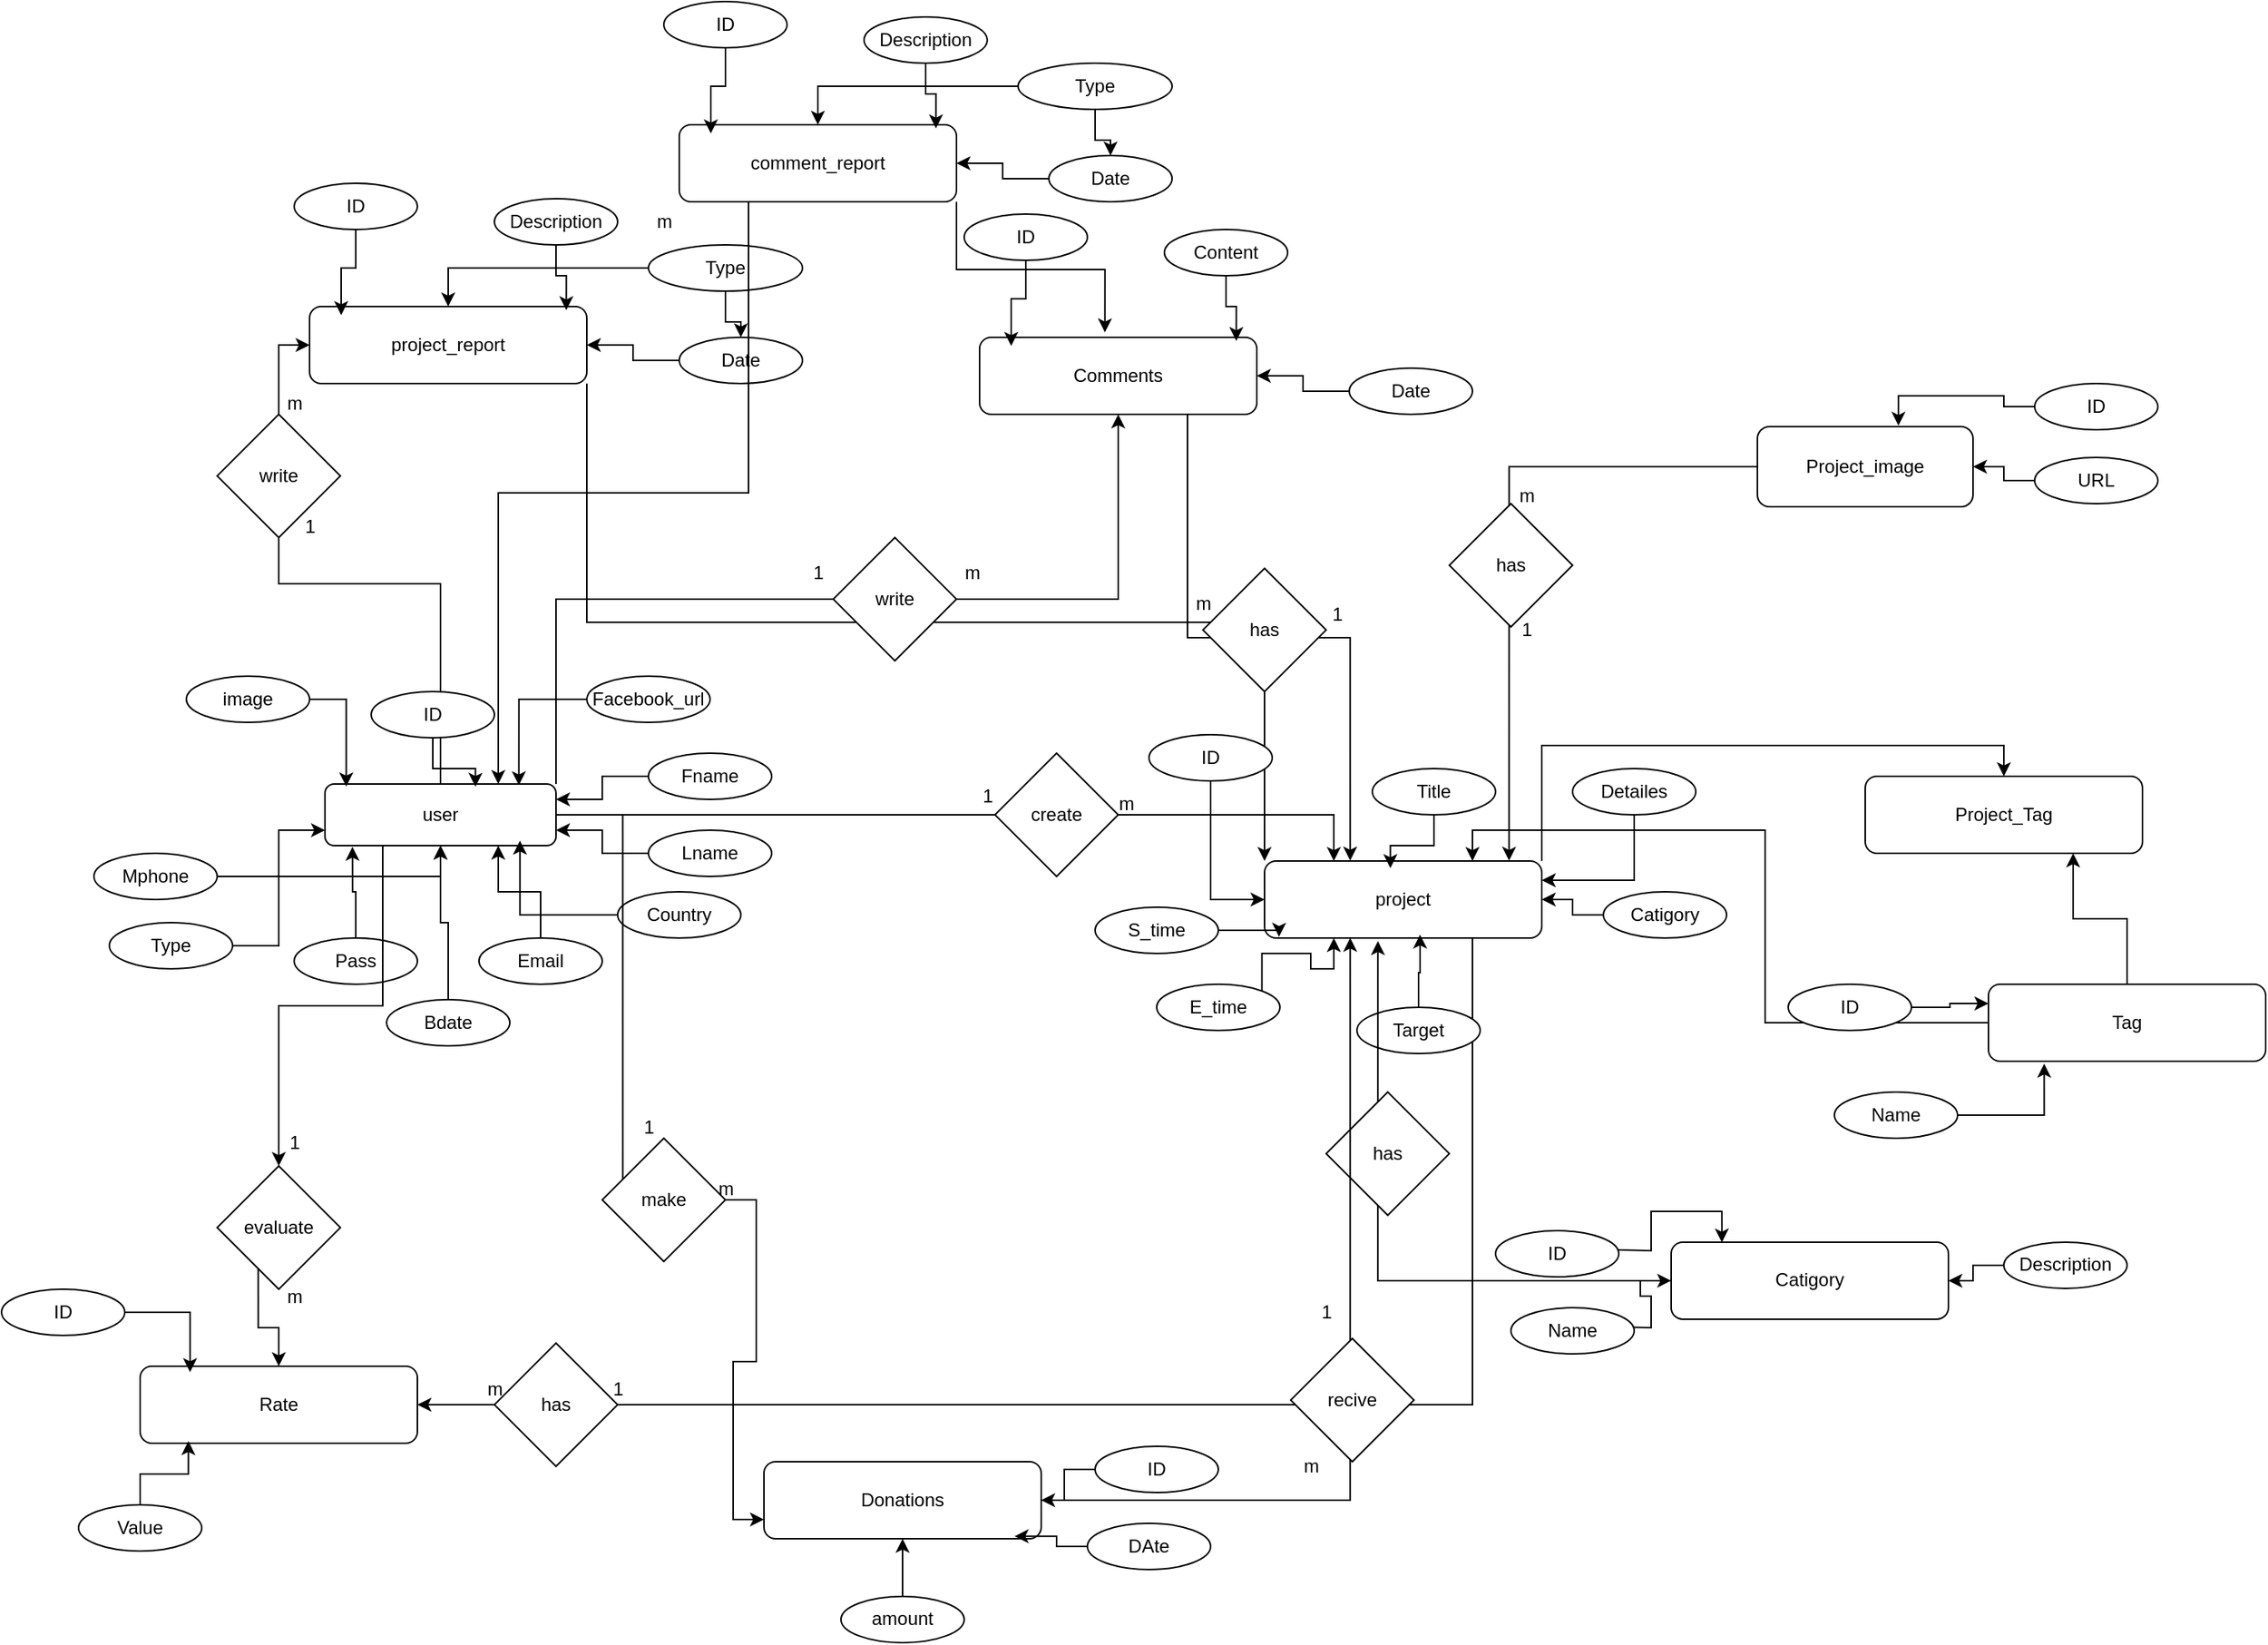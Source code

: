 <mxfile version="27.0.9">
  <diagram name="Page-1" id="aR3N1xCiY2Mz1_LrbzqZ">
    <mxGraphModel dx="1340" dy="1747" grid="1" gridSize="10" guides="1" tooltips="1" connect="1" arrows="1" fold="1" page="1" pageScale="1" pageWidth="827" pageHeight="1169" math="0" shadow="0">
      <root>
        <mxCell id="0" />
        <mxCell id="1" parent="0" />
        <mxCell id="qYvTp6i2QZ827_Topgat-69" style="edgeStyle=orthogonalEdgeStyle;rounded=0;orthogonalLoop=1;jettySize=auto;html=1;exitX=1;exitY=0;exitDx=0;exitDy=0;entryX=0.5;entryY=1;entryDx=0;entryDy=0;" parent="1" source="qYvTp6i2QZ827_Topgat-1" target="qYvTp6i2QZ827_Topgat-83" edge="1">
          <mxGeometry relative="1" as="geometry">
            <mxPoint x="540" y="-50" as="targetPoint" />
          </mxGeometry>
        </mxCell>
        <mxCell id="qYvTp6i2QZ827_Topgat-70" style="edgeStyle=orthogonalEdgeStyle;rounded=0;orthogonalLoop=1;jettySize=auto;html=1;entryX=0;entryY=0.5;entryDx=0;entryDy=0;" parent="1" source="qYvTp6i2QZ827_Topgat-1" target="qYvTp6i2QZ827_Topgat-22" edge="1">
          <mxGeometry relative="1" as="geometry" />
        </mxCell>
        <mxCell id="qYvTp6i2QZ827_Topgat-73" style="edgeStyle=orthogonalEdgeStyle;rounded=0;orthogonalLoop=1;jettySize=auto;html=1;entryX=0;entryY=0.75;entryDx=0;entryDy=0;" parent="1" source="qYvTp6i2QZ827_Topgat-126" target="qYvTp6i2QZ827_Topgat-72" edge="1">
          <mxGeometry relative="1" as="geometry" />
        </mxCell>
        <mxCell id="qYvTp6i2QZ827_Topgat-104" style="edgeStyle=orthogonalEdgeStyle;rounded=0;orthogonalLoop=1;jettySize=auto;html=1;entryX=0.25;entryY=0;entryDx=0;entryDy=0;" parent="1" source="qYvTp6i2QZ827_Topgat-1" target="qYvTp6i2QZ827_Topgat-20" edge="1">
          <mxGeometry relative="1" as="geometry" />
        </mxCell>
        <mxCell id="qYvTp6i2QZ827_Topgat-142" style="edgeStyle=orthogonalEdgeStyle;rounded=0;orthogonalLoop=1;jettySize=auto;html=1;exitX=0.25;exitY=1;exitDx=0;exitDy=0;entryX=0.5;entryY=0;entryDx=0;entryDy=0;" parent="1" source="qYvTp6i2QZ827_Topgat-143" target="qYvTp6i2QZ827_Topgat-117" edge="1">
          <mxGeometry relative="1" as="geometry" />
        </mxCell>
        <mxCell id="qYvTp6i2QZ827_Topgat-1" value="user" style="rounded=1;whiteSpace=wrap;html=1;" parent="1" vertex="1">
          <mxGeometry x="120" y="60" width="150" height="40" as="geometry" />
        </mxCell>
        <mxCell id="qYvTp6i2QZ827_Topgat-14" style="edgeStyle=orthogonalEdgeStyle;rounded=0;orthogonalLoop=1;jettySize=auto;html=1;entryX=1;entryY=0.25;entryDx=0;entryDy=0;" parent="1" source="qYvTp6i2QZ827_Topgat-2" target="qYvTp6i2QZ827_Topgat-1" edge="1">
          <mxGeometry relative="1" as="geometry" />
        </mxCell>
        <mxCell id="qYvTp6i2QZ827_Topgat-2" value="Fname" style="ellipse;whiteSpace=wrap;html=1;" parent="1" vertex="1">
          <mxGeometry x="330" y="40" width="80" height="30" as="geometry" />
        </mxCell>
        <mxCell id="qYvTp6i2QZ827_Topgat-15" style="edgeStyle=orthogonalEdgeStyle;rounded=0;orthogonalLoop=1;jettySize=auto;html=1;entryX=1;entryY=0.75;entryDx=0;entryDy=0;" parent="1" source="qYvTp6i2QZ827_Topgat-3" target="qYvTp6i2QZ827_Topgat-1" edge="1">
          <mxGeometry relative="1" as="geometry" />
        </mxCell>
        <mxCell id="qYvTp6i2QZ827_Topgat-3" value="Lname" style="ellipse;whiteSpace=wrap;html=1;" parent="1" vertex="1">
          <mxGeometry x="330" y="90" width="80" height="30" as="geometry" />
        </mxCell>
        <mxCell id="qYvTp6i2QZ827_Topgat-17" style="edgeStyle=orthogonalEdgeStyle;rounded=0;orthogonalLoop=1;jettySize=auto;html=1;entryX=0.75;entryY=1;entryDx=0;entryDy=0;" parent="1" source="qYvTp6i2QZ827_Topgat-4" target="qYvTp6i2QZ827_Topgat-1" edge="1">
          <mxGeometry relative="1" as="geometry" />
        </mxCell>
        <mxCell id="qYvTp6i2QZ827_Topgat-4" value="Email" style="ellipse;whiteSpace=wrap;html=1;" parent="1" vertex="1">
          <mxGeometry x="220" y="160" width="80" height="30" as="geometry" />
        </mxCell>
        <mxCell id="qYvTp6i2QZ827_Topgat-5" value="Pass" style="ellipse;whiteSpace=wrap;html=1;" parent="1" vertex="1">
          <mxGeometry x="100" y="160" width="80" height="30" as="geometry" />
        </mxCell>
        <mxCell id="qYvTp6i2QZ827_Topgat-11" style="edgeStyle=orthogonalEdgeStyle;rounded=0;orthogonalLoop=1;jettySize=auto;html=1;" parent="1" source="qYvTp6i2QZ827_Topgat-6" target="qYvTp6i2QZ827_Topgat-1" edge="1">
          <mxGeometry relative="1" as="geometry" />
        </mxCell>
        <mxCell id="qYvTp6i2QZ827_Topgat-6" value="Mphone" style="ellipse;whiteSpace=wrap;html=1;" parent="1" vertex="1">
          <mxGeometry x="-30" y="105" width="80" height="30" as="geometry" />
        </mxCell>
        <mxCell id="qYvTp6i2QZ827_Topgat-7" value="image" style="ellipse;whiteSpace=wrap;html=1;" parent="1" vertex="1">
          <mxGeometry x="30" y="-10" width="80" height="30" as="geometry" />
        </mxCell>
        <mxCell id="qYvTp6i2QZ827_Topgat-10" value="ID" style="ellipse;whiteSpace=wrap;html=1;" parent="1" vertex="1">
          <mxGeometry x="150" width="80" height="30" as="geometry" />
        </mxCell>
        <mxCell id="qYvTp6i2QZ827_Topgat-12" style="edgeStyle=orthogonalEdgeStyle;rounded=0;orthogonalLoop=1;jettySize=auto;html=1;exitX=0.5;exitY=1;exitDx=0;exitDy=0;entryX=0.651;entryY=0.045;entryDx=0;entryDy=0;entryPerimeter=0;" parent="1" source="qYvTp6i2QZ827_Topgat-10" target="qYvTp6i2QZ827_Topgat-1" edge="1">
          <mxGeometry relative="1" as="geometry" />
        </mxCell>
        <mxCell id="qYvTp6i2QZ827_Topgat-13" style="edgeStyle=orthogonalEdgeStyle;rounded=0;orthogonalLoop=1;jettySize=auto;html=1;entryX=0.092;entryY=0.04;entryDx=0;entryDy=0;entryPerimeter=0;" parent="1" source="qYvTp6i2QZ827_Topgat-7" target="qYvTp6i2QZ827_Topgat-1" edge="1">
          <mxGeometry relative="1" as="geometry" />
        </mxCell>
        <mxCell id="qYvTp6i2QZ827_Topgat-16" style="edgeStyle=orthogonalEdgeStyle;rounded=0;orthogonalLoop=1;jettySize=auto;html=1;entryX=0.119;entryY=1.02;entryDx=0;entryDy=0;entryPerimeter=0;" parent="1" source="qYvTp6i2QZ827_Topgat-5" target="qYvTp6i2QZ827_Topgat-1" edge="1">
          <mxGeometry relative="1" as="geometry" />
        </mxCell>
        <mxCell id="qYvTp6i2QZ827_Topgat-111" style="edgeStyle=orthogonalEdgeStyle;rounded=0;orthogonalLoop=1;jettySize=auto;html=1;exitX=1;exitY=0;exitDx=0;exitDy=0;entryX=0.5;entryY=0;entryDx=0;entryDy=0;" parent="1" source="qYvTp6i2QZ827_Topgat-20" target="qYvTp6i2QZ827_Topgat-109" edge="1">
          <mxGeometry relative="1" as="geometry" />
        </mxCell>
        <mxCell id="qYvTp6i2QZ827_Topgat-145" style="edgeStyle=orthogonalEdgeStyle;rounded=0;orthogonalLoop=1;jettySize=auto;html=1;exitX=0.75;exitY=1;exitDx=0;exitDy=0;entryX=1;entryY=0.5;entryDx=0;entryDy=0;" parent="1" source="qYvTp6i2QZ827_Topgat-20" target="qYvTp6i2QZ827_Topgat-117" edge="1">
          <mxGeometry relative="1" as="geometry" />
        </mxCell>
        <mxCell id="qYvTp6i2QZ827_Topgat-20" value="project" style="rounded=1;whiteSpace=wrap;html=1;" parent="1" vertex="1">
          <mxGeometry x="730" y="110" width="180" height="50" as="geometry" />
        </mxCell>
        <mxCell id="P2XnTy0FtMBGITCOYZvj-1" style="edgeStyle=orthogonalEdgeStyle;rounded=0;orthogonalLoop=1;jettySize=auto;html=1;exitX=1;exitY=1;exitDx=0;exitDy=0;entryX=0;entryY=0;entryDx=0;entryDy=0;" edge="1" parent="1" source="qYvTp6i2QZ827_Topgat-22" target="qYvTp6i2QZ827_Topgat-20">
          <mxGeometry relative="1" as="geometry" />
        </mxCell>
        <mxCell id="qYvTp6i2QZ827_Topgat-22" value="project_report" style="rounded=1;whiteSpace=wrap;html=1;" parent="1" vertex="1">
          <mxGeometry x="110" y="-250" width="180" height="50" as="geometry" />
        </mxCell>
        <mxCell id="qYvTp6i2QZ827_Topgat-25" style="edgeStyle=orthogonalEdgeStyle;rounded=0;orthogonalLoop=1;jettySize=auto;html=1;entryX=0;entryY=0.75;entryDx=0;entryDy=0;" parent="1" source="qYvTp6i2QZ827_Topgat-24" target="qYvTp6i2QZ827_Topgat-1" edge="1">
          <mxGeometry relative="1" as="geometry" />
        </mxCell>
        <mxCell id="qYvTp6i2QZ827_Topgat-24" value="Type" style="ellipse;whiteSpace=wrap;html=1;" parent="1" vertex="1">
          <mxGeometry x="-20" y="150" width="80" height="30" as="geometry" />
        </mxCell>
        <mxCell id="qYvTp6i2QZ827_Topgat-41" style="edgeStyle=orthogonalEdgeStyle;rounded=0;orthogonalLoop=1;jettySize=auto;html=1;exitX=0.5;exitY=1;exitDx=0;exitDy=0;entryX=0;entryY=0.5;entryDx=0;entryDy=0;" parent="1" source="qYvTp6i2QZ827_Topgat-27" target="qYvTp6i2QZ827_Topgat-20" edge="1">
          <mxGeometry relative="1" as="geometry" />
        </mxCell>
        <mxCell id="qYvTp6i2QZ827_Topgat-27" value="ID" style="ellipse;whiteSpace=wrap;html=1;" parent="1" vertex="1">
          <mxGeometry x="655" y="28" width="80" height="30" as="geometry" />
        </mxCell>
        <mxCell id="qYvTp6i2QZ827_Topgat-28" value="Title" style="ellipse;whiteSpace=wrap;html=1;" parent="1" vertex="1">
          <mxGeometry x="800" y="50" width="80" height="30" as="geometry" />
        </mxCell>
        <mxCell id="qYvTp6i2QZ827_Topgat-43" style="edgeStyle=orthogonalEdgeStyle;rounded=0;orthogonalLoop=1;jettySize=auto;html=1;exitX=0.5;exitY=1;exitDx=0;exitDy=0;entryX=1;entryY=0.25;entryDx=0;entryDy=0;" parent="1" source="qYvTp6i2QZ827_Topgat-29" target="qYvTp6i2QZ827_Topgat-20" edge="1">
          <mxGeometry relative="1" as="geometry" />
        </mxCell>
        <mxCell id="qYvTp6i2QZ827_Topgat-29" value="Detailes" style="ellipse;whiteSpace=wrap;html=1;" parent="1" vertex="1">
          <mxGeometry x="930" y="50" width="80" height="30" as="geometry" />
        </mxCell>
        <mxCell id="qYvTp6i2QZ827_Topgat-44" style="edgeStyle=orthogonalEdgeStyle;rounded=0;orthogonalLoop=1;jettySize=auto;html=1;exitX=0;exitY=0.5;exitDx=0;exitDy=0;" parent="1" source="qYvTp6i2QZ827_Topgat-30" target="qYvTp6i2QZ827_Topgat-20" edge="1">
          <mxGeometry relative="1" as="geometry" />
        </mxCell>
        <mxCell id="qYvTp6i2QZ827_Topgat-30" value="Catigory" style="ellipse;whiteSpace=wrap;html=1;" parent="1" vertex="1">
          <mxGeometry x="950" y="130" width="80" height="30" as="geometry" />
        </mxCell>
        <mxCell id="qYvTp6i2QZ827_Topgat-33" value="Target" style="ellipse;whiteSpace=wrap;html=1;" parent="1" vertex="1">
          <mxGeometry x="790" y="205" width="80" height="30" as="geometry" />
        </mxCell>
        <mxCell id="qYvTp6i2QZ827_Topgat-34" value="Catigory" style="rounded=1;whiteSpace=wrap;html=1;" parent="1" vertex="1">
          <mxGeometry x="994" y="357.47" width="180" height="50" as="geometry" />
        </mxCell>
        <mxCell id="qYvTp6i2QZ827_Topgat-35" value="ID" style="ellipse;whiteSpace=wrap;html=1;" parent="1" vertex="1">
          <mxGeometry x="880" y="350" width="80" height="30" as="geometry" />
        </mxCell>
        <mxCell id="qYvTp6i2QZ827_Topgat-39" style="edgeStyle=orthogonalEdgeStyle;rounded=0;orthogonalLoop=1;jettySize=auto;html=1;exitX=1;exitY=0.5;exitDx=0;exitDy=0;entryX=0;entryY=0.5;entryDx=0;entryDy=0;" parent="1" target="qYvTp6i2QZ827_Topgat-34" edge="1">
          <mxGeometry relative="1" as="geometry">
            <mxPoint x="960" y="412.47" as="sourcePoint" />
          </mxGeometry>
        </mxCell>
        <mxCell id="qYvTp6i2QZ827_Topgat-36" value="Name" style="ellipse;whiteSpace=wrap;html=1;" parent="1" vertex="1">
          <mxGeometry x="890" y="400" width="80" height="30" as="geometry" />
        </mxCell>
        <mxCell id="qYvTp6i2QZ827_Topgat-38" style="edgeStyle=orthogonalEdgeStyle;rounded=0;orthogonalLoop=1;jettySize=auto;html=1;" parent="1" source="qYvTp6i2QZ827_Topgat-37" target="qYvTp6i2QZ827_Topgat-34" edge="1">
          <mxGeometry relative="1" as="geometry" />
        </mxCell>
        <mxCell id="qYvTp6i2QZ827_Topgat-37" value="Description" style="ellipse;whiteSpace=wrap;html=1;" parent="1" vertex="1">
          <mxGeometry x="1210" y="357.47" width="80" height="30" as="geometry" />
        </mxCell>
        <mxCell id="qYvTp6i2QZ827_Topgat-40" style="edgeStyle=orthogonalEdgeStyle;rounded=0;orthogonalLoop=1;jettySize=auto;html=1;exitX=1;exitY=0.5;exitDx=0;exitDy=0;entryX=0.183;entryY=0.004;entryDx=0;entryDy=0;entryPerimeter=0;" parent="1" target="qYvTp6i2QZ827_Topgat-34" edge="1">
          <mxGeometry relative="1" as="geometry">
            <mxPoint x="960" y="362.47" as="sourcePoint" />
          </mxGeometry>
        </mxCell>
        <mxCell id="qYvTp6i2QZ827_Topgat-42" style="edgeStyle=orthogonalEdgeStyle;rounded=0;orthogonalLoop=1;jettySize=auto;html=1;exitX=0.5;exitY=1;exitDx=0;exitDy=0;entryX=0.454;entryY=0.092;entryDx=0;entryDy=0;entryPerimeter=0;" parent="1" source="qYvTp6i2QZ827_Topgat-28" target="qYvTp6i2QZ827_Topgat-20" edge="1">
          <mxGeometry relative="1" as="geometry" />
        </mxCell>
        <mxCell id="qYvTp6i2QZ827_Topgat-45" style="edgeStyle=orthogonalEdgeStyle;rounded=0;orthogonalLoop=1;jettySize=auto;html=1;exitX=0.5;exitY=0;exitDx=0;exitDy=0;entryX=0.561;entryY=0.956;entryDx=0;entryDy=0;entryPerimeter=0;" parent="1" source="qYvTp6i2QZ827_Topgat-33" target="qYvTp6i2QZ827_Topgat-20" edge="1">
          <mxGeometry relative="1" as="geometry" />
        </mxCell>
        <mxCell id="qYvTp6i2QZ827_Topgat-47" value="S_time" style="ellipse;whiteSpace=wrap;html=1;" parent="1" vertex="1">
          <mxGeometry x="620" y="140" width="80" height="30" as="geometry" />
        </mxCell>
        <mxCell id="qYvTp6i2QZ827_Topgat-49" style="edgeStyle=orthogonalEdgeStyle;rounded=0;orthogonalLoop=1;jettySize=auto;html=1;exitX=1;exitY=0;exitDx=0;exitDy=0;entryX=0.25;entryY=1;entryDx=0;entryDy=0;" parent="1" source="qYvTp6i2QZ827_Topgat-48" target="qYvTp6i2QZ827_Topgat-20" edge="1">
          <mxGeometry relative="1" as="geometry" />
        </mxCell>
        <mxCell id="qYvTp6i2QZ827_Topgat-48" value="E_time" style="ellipse;whiteSpace=wrap;html=1;" parent="1" vertex="1">
          <mxGeometry x="660" y="190" width="80" height="30" as="geometry" />
        </mxCell>
        <mxCell id="qYvTp6i2QZ827_Topgat-51" style="edgeStyle=orthogonalEdgeStyle;rounded=0;orthogonalLoop=1;jettySize=auto;html=1;exitX=1;exitY=0.5;exitDx=0;exitDy=0;entryX=0.052;entryY=0.984;entryDx=0;entryDy=0;entryPerimeter=0;" parent="1" source="qYvTp6i2QZ827_Topgat-47" target="qYvTp6i2QZ827_Topgat-20" edge="1">
          <mxGeometry relative="1" as="geometry" />
        </mxCell>
        <mxCell id="qYvTp6i2QZ827_Topgat-52" value="Country" style="ellipse;whiteSpace=wrap;html=1;" parent="1" vertex="1">
          <mxGeometry x="310" y="130" width="80" height="30" as="geometry" />
        </mxCell>
        <mxCell id="qYvTp6i2QZ827_Topgat-53" value="Facebook_url" style="ellipse;whiteSpace=wrap;html=1;" parent="1" vertex="1">
          <mxGeometry x="290" y="-10" width="80" height="30" as="geometry" />
        </mxCell>
        <mxCell id="qYvTp6i2QZ827_Topgat-55" style="edgeStyle=orthogonalEdgeStyle;rounded=0;orthogonalLoop=1;jettySize=auto;html=1;entryX=0.5;entryY=1;entryDx=0;entryDy=0;" parent="1" source="qYvTp6i2QZ827_Topgat-54" target="qYvTp6i2QZ827_Topgat-1" edge="1">
          <mxGeometry relative="1" as="geometry" />
        </mxCell>
        <mxCell id="qYvTp6i2QZ827_Topgat-54" value="Bdate" style="ellipse;whiteSpace=wrap;html=1;" parent="1" vertex="1">
          <mxGeometry x="160" y="200" width="80" height="30" as="geometry" />
        </mxCell>
        <mxCell id="qYvTp6i2QZ827_Topgat-56" style="edgeStyle=orthogonalEdgeStyle;rounded=0;orthogonalLoop=1;jettySize=auto;html=1;entryX=0.839;entryY=0.02;entryDx=0;entryDy=0;entryPerimeter=0;" parent="1" source="qYvTp6i2QZ827_Topgat-53" target="qYvTp6i2QZ827_Topgat-1" edge="1">
          <mxGeometry relative="1" as="geometry" />
        </mxCell>
        <mxCell id="qYvTp6i2QZ827_Topgat-57" style="edgeStyle=orthogonalEdgeStyle;rounded=0;orthogonalLoop=1;jettySize=auto;html=1;entryX=0.844;entryY=0.92;entryDx=0;entryDy=0;entryPerimeter=0;" parent="1" source="qYvTp6i2QZ827_Topgat-52" target="qYvTp6i2QZ827_Topgat-1" edge="1">
          <mxGeometry relative="1" as="geometry" />
        </mxCell>
        <mxCell id="qYvTp6i2QZ827_Topgat-94" style="edgeStyle=orthogonalEdgeStyle;rounded=0;orthogonalLoop=1;jettySize=auto;html=1;entryX=0.75;entryY=0;entryDx=0;entryDy=0;" parent="1" source="qYvTp6i2QZ827_Topgat-58" target="qYvTp6i2QZ827_Topgat-20" edge="1">
          <mxGeometry relative="1" as="geometry" />
        </mxCell>
        <mxCell id="qYvTp6i2QZ827_Topgat-110" style="edgeStyle=orthogonalEdgeStyle;rounded=0;orthogonalLoop=1;jettySize=auto;html=1;entryX=0.75;entryY=1;entryDx=0;entryDy=0;" parent="1" source="qYvTp6i2QZ827_Topgat-58" target="qYvTp6i2QZ827_Topgat-109" edge="1">
          <mxGeometry relative="1" as="geometry" />
        </mxCell>
        <mxCell id="qYvTp6i2QZ827_Topgat-58" value="Tag" style="rounded=1;whiteSpace=wrap;html=1;" parent="1" vertex="1">
          <mxGeometry x="1200" y="190" width="180" height="50" as="geometry" />
        </mxCell>
        <mxCell id="qYvTp6i2QZ827_Topgat-62" style="edgeStyle=orthogonalEdgeStyle;rounded=0;orthogonalLoop=1;jettySize=auto;html=1;entryX=0;entryY=0.25;entryDx=0;entryDy=0;" parent="1" source="qYvTp6i2QZ827_Topgat-59" target="qYvTp6i2QZ827_Topgat-58" edge="1">
          <mxGeometry relative="1" as="geometry" />
        </mxCell>
        <mxCell id="qYvTp6i2QZ827_Topgat-59" value="ID" style="ellipse;whiteSpace=wrap;html=1;" parent="1" vertex="1">
          <mxGeometry x="1070" y="190" width="80" height="30" as="geometry" />
        </mxCell>
        <mxCell id="qYvTp6i2QZ827_Topgat-61" value="Name" style="ellipse;whiteSpace=wrap;html=1;" parent="1" vertex="1">
          <mxGeometry x="1100" y="260" width="80" height="30" as="geometry" />
        </mxCell>
        <mxCell id="qYvTp6i2QZ827_Topgat-63" style="edgeStyle=orthogonalEdgeStyle;rounded=0;orthogonalLoop=1;jettySize=auto;html=1;entryX=0.201;entryY=1.032;entryDx=0;entryDy=0;entryPerimeter=0;" parent="1" source="qYvTp6i2QZ827_Topgat-61" target="qYvTp6i2QZ827_Topgat-58" edge="1">
          <mxGeometry relative="1" as="geometry" />
        </mxCell>
        <mxCell id="qYvTp6i2QZ827_Topgat-71" value="ID" style="ellipse;whiteSpace=wrap;html=1;" parent="1" vertex="1">
          <mxGeometry x="100" y="-330" width="80" height="30" as="geometry" />
        </mxCell>
        <mxCell id="qYvTp6i2QZ827_Topgat-72" value="Donations" style="rounded=1;whiteSpace=wrap;html=1;" parent="1" vertex="1">
          <mxGeometry x="405" y="500" width="180" height="50" as="geometry" />
        </mxCell>
        <mxCell id="qYvTp6i2QZ827_Topgat-74" value="Description" style="ellipse;whiteSpace=wrap;html=1;" parent="1" vertex="1">
          <mxGeometry x="230" y="-320" width="80" height="30" as="geometry" />
        </mxCell>
        <mxCell id="qYvTp6i2QZ827_Topgat-78" style="edgeStyle=orthogonalEdgeStyle;rounded=0;orthogonalLoop=1;jettySize=auto;html=1;" parent="1" source="qYvTp6i2QZ827_Topgat-75" target="qYvTp6i2QZ827_Topgat-22" edge="1">
          <mxGeometry relative="1" as="geometry" />
        </mxCell>
        <mxCell id="qYvTp6i2QZ827_Topgat-82" value="" style="edgeStyle=orthogonalEdgeStyle;rounded=0;orthogonalLoop=1;jettySize=auto;html=1;" parent="1" source="qYvTp6i2QZ827_Topgat-75" target="qYvTp6i2QZ827_Topgat-76" edge="1">
          <mxGeometry relative="1" as="geometry" />
        </mxCell>
        <mxCell id="qYvTp6i2QZ827_Topgat-75" value="Type" style="ellipse;whiteSpace=wrap;html=1;" parent="1" vertex="1">
          <mxGeometry x="330" y="-290" width="100" height="30" as="geometry" />
        </mxCell>
        <mxCell id="qYvTp6i2QZ827_Topgat-77" style="edgeStyle=orthogonalEdgeStyle;rounded=0;orthogonalLoop=1;jettySize=auto;html=1;" parent="1" source="qYvTp6i2QZ827_Topgat-76" target="qYvTp6i2QZ827_Topgat-22" edge="1">
          <mxGeometry relative="1" as="geometry" />
        </mxCell>
        <mxCell id="qYvTp6i2QZ827_Topgat-76" value="Date" style="ellipse;whiteSpace=wrap;html=1;" parent="1" vertex="1">
          <mxGeometry x="350" y="-230" width="80" height="30" as="geometry" />
        </mxCell>
        <mxCell id="qYvTp6i2QZ827_Topgat-80" style="edgeStyle=orthogonalEdgeStyle;rounded=0;orthogonalLoop=1;jettySize=auto;html=1;exitX=0.5;exitY=1;exitDx=0;exitDy=0;entryX=0.926;entryY=0.048;entryDx=0;entryDy=0;entryPerimeter=0;" parent="1" source="qYvTp6i2QZ827_Topgat-74" target="qYvTp6i2QZ827_Topgat-22" edge="1">
          <mxGeometry relative="1" as="geometry" />
        </mxCell>
        <mxCell id="qYvTp6i2QZ827_Topgat-81" style="edgeStyle=orthogonalEdgeStyle;rounded=0;orthogonalLoop=1;jettySize=auto;html=1;entryX=0.114;entryY=0.112;entryDx=0;entryDy=0;entryPerimeter=0;" parent="1" source="qYvTp6i2QZ827_Topgat-71" target="qYvTp6i2QZ827_Topgat-22" edge="1">
          <mxGeometry relative="1" as="geometry" />
        </mxCell>
        <mxCell id="qYvTp6i2QZ827_Topgat-83" value="Comments" style="rounded=1;whiteSpace=wrap;html=1;" parent="1" vertex="1">
          <mxGeometry x="545" y="-230" width="180" height="50" as="geometry" />
        </mxCell>
        <mxCell id="qYvTp6i2QZ827_Topgat-84" value="ID" style="ellipse;whiteSpace=wrap;html=1;" parent="1" vertex="1">
          <mxGeometry x="535" y="-310" width="80" height="30" as="geometry" />
        </mxCell>
        <mxCell id="qYvTp6i2QZ827_Topgat-85" value="Content" style="ellipse;whiteSpace=wrap;html=1;" parent="1" vertex="1">
          <mxGeometry x="665" y="-300" width="80" height="30" as="geometry" />
        </mxCell>
        <mxCell id="qYvTp6i2QZ827_Topgat-89" style="edgeStyle=orthogonalEdgeStyle;rounded=0;orthogonalLoop=1;jettySize=auto;html=1;" parent="1" source="qYvTp6i2QZ827_Topgat-90" target="qYvTp6i2QZ827_Topgat-83" edge="1">
          <mxGeometry relative="1" as="geometry" />
        </mxCell>
        <mxCell id="qYvTp6i2QZ827_Topgat-90" value="Date" style="ellipse;whiteSpace=wrap;html=1;" parent="1" vertex="1">
          <mxGeometry x="785" y="-210" width="80" height="30" as="geometry" />
        </mxCell>
        <mxCell id="qYvTp6i2QZ827_Topgat-91" style="edgeStyle=orthogonalEdgeStyle;rounded=0;orthogonalLoop=1;jettySize=auto;html=1;exitX=0.5;exitY=1;exitDx=0;exitDy=0;entryX=0.926;entryY=0.048;entryDx=0;entryDy=0;entryPerimeter=0;" parent="1" source="qYvTp6i2QZ827_Topgat-85" target="qYvTp6i2QZ827_Topgat-83" edge="1">
          <mxGeometry relative="1" as="geometry" />
        </mxCell>
        <mxCell id="qYvTp6i2QZ827_Topgat-92" style="edgeStyle=orthogonalEdgeStyle;rounded=0;orthogonalLoop=1;jettySize=auto;html=1;entryX=0.114;entryY=0.112;entryDx=0;entryDy=0;entryPerimeter=0;" parent="1" source="qYvTp6i2QZ827_Topgat-84" target="qYvTp6i2QZ827_Topgat-83" edge="1">
          <mxGeometry relative="1" as="geometry" />
        </mxCell>
        <mxCell id="qYvTp6i2QZ827_Topgat-93" style="edgeStyle=orthogonalEdgeStyle;rounded=0;orthogonalLoop=1;jettySize=auto;html=1;entryX=0.409;entryY=1.04;entryDx=0;entryDy=0;entryPerimeter=0;" parent="1" source="qYvTp6i2QZ827_Topgat-34" target="qYvTp6i2QZ827_Topgat-20" edge="1">
          <mxGeometry relative="1" as="geometry" />
        </mxCell>
        <mxCell id="qYvTp6i2QZ827_Topgat-95" value="write" style="rhombus;whiteSpace=wrap;html=1;" parent="1" vertex="1">
          <mxGeometry x="450" y="-100" width="80" height="80" as="geometry" />
        </mxCell>
        <mxCell id="qYvTp6i2QZ827_Topgat-97" value="write" style="rhombus;whiteSpace=wrap;html=1;" parent="1" vertex="1">
          <mxGeometry x="50" y="-180" width="80" height="80" as="geometry" />
        </mxCell>
        <mxCell id="qYvTp6i2QZ827_Topgat-98" value="m" style="text;html=1;align=center;verticalAlign=middle;resizable=0;points=[];autosize=1;strokeColor=none;fillColor=none;" parent="1" vertex="1">
          <mxGeometry x="525" y="-92" width="30" height="30" as="geometry" />
        </mxCell>
        <mxCell id="qYvTp6i2QZ827_Topgat-99" value="1" style="text;html=1;align=center;verticalAlign=middle;resizable=0;points=[];autosize=1;strokeColor=none;fillColor=none;" parent="1" vertex="1">
          <mxGeometry x="425" y="-92" width="30" height="30" as="geometry" />
        </mxCell>
        <mxCell id="qYvTp6i2QZ827_Topgat-100" value="m" style="text;html=1;align=center;verticalAlign=middle;resizable=0;points=[];autosize=1;strokeColor=none;fillColor=none;" parent="1" vertex="1">
          <mxGeometry x="85" y="-202" width="30" height="30" as="geometry" />
        </mxCell>
        <mxCell id="qYvTp6i2QZ827_Topgat-101" value="1" style="text;html=1;align=center;verticalAlign=middle;resizable=0;points=[];autosize=1;strokeColor=none;fillColor=none;" parent="1" vertex="1">
          <mxGeometry x="95" y="-122" width="30" height="30" as="geometry" />
        </mxCell>
        <mxCell id="qYvTp6i2QZ827_Topgat-105" value="create" style="rhombus;whiteSpace=wrap;html=1;" parent="1" vertex="1">
          <mxGeometry x="555" y="40" width="80" height="80" as="geometry" />
        </mxCell>
        <mxCell id="qYvTp6i2QZ827_Topgat-106" value="m" style="text;html=1;align=center;verticalAlign=middle;resizable=0;points=[];autosize=1;strokeColor=none;fillColor=none;" parent="1" vertex="1">
          <mxGeometry x="625" y="58" width="30" height="30" as="geometry" />
        </mxCell>
        <mxCell id="qYvTp6i2QZ827_Topgat-107" value="1" style="text;html=1;align=center;verticalAlign=middle;resizable=0;points=[];autosize=1;strokeColor=none;fillColor=none;" parent="1" vertex="1">
          <mxGeometry x="535" y="53" width="30" height="30" as="geometry" />
        </mxCell>
        <mxCell id="qYvTp6i2QZ827_Topgat-108" value="has" style="rhombus;whiteSpace=wrap;html=1;" parent="1" vertex="1">
          <mxGeometry x="770" y="260" width="80" height="80" as="geometry" />
        </mxCell>
        <mxCell id="qYvTp6i2QZ827_Topgat-109" value="Project_Tag" style="rounded=1;whiteSpace=wrap;html=1;" parent="1" vertex="1">
          <mxGeometry x="1120" y="55" width="180" height="50" as="geometry" />
        </mxCell>
        <mxCell id="qYvTp6i2QZ827_Topgat-112" style="edgeStyle=orthogonalEdgeStyle;rounded=0;orthogonalLoop=1;jettySize=auto;html=1;exitX=0.75;exitY=1;exitDx=0;exitDy=0;entryX=0.309;entryY=-0.005;entryDx=0;entryDy=0;entryPerimeter=0;" parent="1" source="qYvTp6i2QZ827_Topgat-83" target="qYvTp6i2QZ827_Topgat-20" edge="1">
          <mxGeometry relative="1" as="geometry" />
        </mxCell>
        <mxCell id="qYvTp6i2QZ827_Topgat-113" value="has" style="rhombus;whiteSpace=wrap;html=1;" parent="1" vertex="1">
          <mxGeometry x="690" y="-80" width="80" height="80" as="geometry" />
        </mxCell>
        <mxCell id="qYvTp6i2QZ827_Topgat-115" value="1" style="text;html=1;align=center;verticalAlign=middle;resizable=0;points=[];autosize=1;strokeColor=none;fillColor=none;" parent="1" vertex="1">
          <mxGeometry x="762" y="-65" width="30" height="30" as="geometry" />
        </mxCell>
        <mxCell id="qYvTp6i2QZ827_Topgat-116" value="m" style="text;html=1;align=center;verticalAlign=middle;resizable=0;points=[];autosize=1;strokeColor=none;fillColor=none;" parent="1" vertex="1">
          <mxGeometry x="675" y="-72" width="30" height="30" as="geometry" />
        </mxCell>
        <mxCell id="qYvTp6i2QZ827_Topgat-117" value="Rate" style="rounded=1;whiteSpace=wrap;html=1;" parent="1" vertex="1">
          <mxGeometry y="438" width="180" height="50" as="geometry" />
        </mxCell>
        <mxCell id="qYvTp6i2QZ827_Topgat-121" style="edgeStyle=orthogonalEdgeStyle;rounded=0;orthogonalLoop=1;jettySize=auto;html=1;" parent="1" source="qYvTp6i2QZ827_Topgat-118" target="qYvTp6i2QZ827_Topgat-72" edge="1">
          <mxGeometry relative="1" as="geometry" />
        </mxCell>
        <mxCell id="qYvTp6i2QZ827_Topgat-118" value="ID" style="ellipse;whiteSpace=wrap;html=1;" parent="1" vertex="1">
          <mxGeometry x="620" y="490" width="80" height="30" as="geometry" />
        </mxCell>
        <mxCell id="qYvTp6i2QZ827_Topgat-119" value="DAte" style="ellipse;whiteSpace=wrap;html=1;" parent="1" vertex="1">
          <mxGeometry x="615" y="540" width="80" height="30" as="geometry" />
        </mxCell>
        <mxCell id="qYvTp6i2QZ827_Topgat-123" style="edgeStyle=orthogonalEdgeStyle;rounded=0;orthogonalLoop=1;jettySize=auto;html=1;" parent="1" source="qYvTp6i2QZ827_Topgat-120" target="qYvTp6i2QZ827_Topgat-72" edge="1">
          <mxGeometry relative="1" as="geometry" />
        </mxCell>
        <mxCell id="qYvTp6i2QZ827_Topgat-120" value="amount" style="ellipse;whiteSpace=wrap;html=1;" parent="1" vertex="1">
          <mxGeometry x="455" y="587.47" width="80" height="30" as="geometry" />
        </mxCell>
        <mxCell id="qYvTp6i2QZ827_Topgat-122" style="edgeStyle=orthogonalEdgeStyle;rounded=0;orthogonalLoop=1;jettySize=auto;html=1;entryX=0.904;entryY=0.968;entryDx=0;entryDy=0;entryPerimeter=0;" parent="1" source="qYvTp6i2QZ827_Topgat-119" target="qYvTp6i2QZ827_Topgat-72" edge="1">
          <mxGeometry relative="1" as="geometry" />
        </mxCell>
        <mxCell id="qYvTp6i2QZ827_Topgat-125" style="edgeStyle=orthogonalEdgeStyle;rounded=0;orthogonalLoop=1;jettySize=auto;html=1;entryX=0.309;entryY=0.997;entryDx=0;entryDy=0;entryPerimeter=0;" parent="1" source="qYvTp6i2QZ827_Topgat-72" target="qYvTp6i2QZ827_Topgat-20" edge="1">
          <mxGeometry relative="1" as="geometry" />
        </mxCell>
        <mxCell id="qYvTp6i2QZ827_Topgat-127" value="recive" style="rhombus;whiteSpace=wrap;html=1;" parent="1" vertex="1">
          <mxGeometry x="747" y="420" width="80" height="80" as="geometry" />
        </mxCell>
        <mxCell id="qYvTp6i2QZ827_Topgat-128" value="" style="edgeStyle=orthogonalEdgeStyle;rounded=0;orthogonalLoop=1;jettySize=auto;html=1;entryX=0;entryY=0.75;entryDx=0;entryDy=0;" parent="1" source="qYvTp6i2QZ827_Topgat-1" target="qYvTp6i2QZ827_Topgat-126" edge="1">
          <mxGeometry relative="1" as="geometry">
            <mxPoint x="270" y="80" as="sourcePoint" />
            <mxPoint x="405" y="538" as="targetPoint" />
          </mxGeometry>
        </mxCell>
        <mxCell id="qYvTp6i2QZ827_Topgat-126" value="make" style="rhombus;whiteSpace=wrap;html=1;" parent="1" vertex="1">
          <mxGeometry x="300" y="290" width="80" height="80" as="geometry" />
        </mxCell>
        <mxCell id="qYvTp6i2QZ827_Topgat-129" value="m" style="text;html=1;align=center;verticalAlign=middle;resizable=0;points=[];autosize=1;strokeColor=none;fillColor=none;" parent="1" vertex="1">
          <mxGeometry x="365" y="308" width="30" height="30" as="geometry" />
        </mxCell>
        <mxCell id="qYvTp6i2QZ827_Topgat-130" value="1" style="text;html=1;align=center;verticalAlign=middle;resizable=0;points=[];autosize=1;strokeColor=none;fillColor=none;" parent="1" vertex="1">
          <mxGeometry x="315" y="268" width="30" height="30" as="geometry" />
        </mxCell>
        <mxCell id="qYvTp6i2QZ827_Topgat-131" value="1" style="text;html=1;align=center;verticalAlign=middle;resizable=0;points=[];autosize=1;strokeColor=none;fillColor=none;" parent="1" vertex="1">
          <mxGeometry x="755" y="388" width="30" height="30" as="geometry" />
        </mxCell>
        <mxCell id="qYvTp6i2QZ827_Topgat-132" value="m" style="text;html=1;align=center;verticalAlign=middle;resizable=0;points=[];autosize=1;strokeColor=none;fillColor=none;" parent="1" vertex="1">
          <mxGeometry x="745" y="488" width="30" height="30" as="geometry" />
        </mxCell>
        <mxCell id="qYvTp6i2QZ827_Topgat-135" value="ID" style="ellipse;whiteSpace=wrap;html=1;" parent="1" vertex="1">
          <mxGeometry x="-90" y="388" width="80" height="30" as="geometry" />
        </mxCell>
        <mxCell id="qYvTp6i2QZ827_Topgat-136" value="Value" style="ellipse;whiteSpace=wrap;html=1;" parent="1" vertex="1">
          <mxGeometry x="-40" y="528" width="80" height="30" as="geometry" />
        </mxCell>
        <mxCell id="qYvTp6i2QZ827_Topgat-137" style="edgeStyle=orthogonalEdgeStyle;rounded=0;orthogonalLoop=1;jettySize=auto;html=1;entryX=0.18;entryY=0.077;entryDx=0;entryDy=0;entryPerimeter=0;" parent="1" source="qYvTp6i2QZ827_Topgat-135" target="qYvTp6i2QZ827_Topgat-117" edge="1">
          <mxGeometry relative="1" as="geometry" />
        </mxCell>
        <mxCell id="qYvTp6i2QZ827_Topgat-139" style="edgeStyle=orthogonalEdgeStyle;rounded=0;orthogonalLoop=1;jettySize=auto;html=1;entryX=0.174;entryY=0.973;entryDx=0;entryDy=0;entryPerimeter=0;" parent="1" source="qYvTp6i2QZ827_Topgat-136" target="qYvTp6i2QZ827_Topgat-117" edge="1">
          <mxGeometry relative="1" as="geometry" />
        </mxCell>
        <mxCell id="qYvTp6i2QZ827_Topgat-144" value="" style="edgeStyle=orthogonalEdgeStyle;rounded=0;orthogonalLoop=1;jettySize=auto;html=1;exitX=0.25;exitY=1;exitDx=0;exitDy=0;entryX=0.5;entryY=0;entryDx=0;entryDy=0;" parent="1" source="qYvTp6i2QZ827_Topgat-1" target="qYvTp6i2QZ827_Topgat-143" edge="1">
          <mxGeometry relative="1" as="geometry">
            <mxPoint x="158" y="100" as="sourcePoint" />
            <mxPoint x="90" y="438" as="targetPoint" />
          </mxGeometry>
        </mxCell>
        <mxCell id="qYvTp6i2QZ827_Topgat-143" value="evaluate" style="rhombus;whiteSpace=wrap;html=1;" parent="1" vertex="1">
          <mxGeometry x="50" y="308" width="80" height="80" as="geometry" />
        </mxCell>
        <mxCell id="qYvTp6i2QZ827_Topgat-146" value="has" style="rhombus;whiteSpace=wrap;html=1;" parent="1" vertex="1">
          <mxGeometry x="230" y="423" width="80" height="80" as="geometry" />
        </mxCell>
        <mxCell id="qYvTp6i2QZ827_Topgat-147" value="1" style="text;html=1;align=center;verticalAlign=middle;resizable=0;points=[];autosize=1;strokeColor=none;fillColor=none;" parent="1" vertex="1">
          <mxGeometry x="295" y="438" width="30" height="30" as="geometry" />
        </mxCell>
        <mxCell id="qYvTp6i2QZ827_Topgat-148" value="m" style="text;html=1;align=center;verticalAlign=middle;resizable=0;points=[];autosize=1;strokeColor=none;fillColor=none;" parent="1" vertex="1">
          <mxGeometry x="215" y="438" width="30" height="30" as="geometry" />
        </mxCell>
        <mxCell id="qYvTp6i2QZ827_Topgat-149" value="1" style="text;html=1;align=center;verticalAlign=middle;resizable=0;points=[];autosize=1;strokeColor=none;fillColor=none;" parent="1" vertex="1">
          <mxGeometry x="85" y="278" width="30" height="30" as="geometry" />
        </mxCell>
        <mxCell id="qYvTp6i2QZ827_Topgat-150" value="m" style="text;html=1;align=center;verticalAlign=middle;resizable=0;points=[];autosize=1;strokeColor=none;fillColor=none;" parent="1" vertex="1">
          <mxGeometry x="85" y="378" width="30" height="30" as="geometry" />
        </mxCell>
        <mxCell id="qYvTp6i2QZ827_Topgat-151" value="Project_image" style="rounded=1;whiteSpace=wrap;html=1;" parent="1" vertex="1">
          <mxGeometry x="1050" y="-172" width="140" height="52" as="geometry" />
        </mxCell>
        <mxCell id="qYvTp6i2QZ827_Topgat-152" style="edgeStyle=orthogonalEdgeStyle;rounded=0;orthogonalLoop=1;jettySize=auto;html=1;entryX=0.882;entryY=-0.004;entryDx=0;entryDy=0;entryPerimeter=0;" parent="1" source="qYvTp6i2QZ827_Topgat-151" target="qYvTp6i2QZ827_Topgat-20" edge="1">
          <mxGeometry relative="1" as="geometry" />
        </mxCell>
        <mxCell id="qYvTp6i2QZ827_Topgat-153" value="ID" style="ellipse;whiteSpace=wrap;html=1;" parent="1" vertex="1">
          <mxGeometry x="1230" y="-200" width="80" height="30" as="geometry" />
        </mxCell>
        <mxCell id="qYvTp6i2QZ827_Topgat-155" style="edgeStyle=orthogonalEdgeStyle;rounded=0;orthogonalLoop=1;jettySize=auto;html=1;" parent="1" source="qYvTp6i2QZ827_Topgat-154" target="qYvTp6i2QZ827_Topgat-151" edge="1">
          <mxGeometry relative="1" as="geometry" />
        </mxCell>
        <mxCell id="qYvTp6i2QZ827_Topgat-154" value="URL" style="ellipse;whiteSpace=wrap;html=1;" parent="1" vertex="1">
          <mxGeometry x="1230" y="-152" width="80" height="30" as="geometry" />
        </mxCell>
        <mxCell id="qYvTp6i2QZ827_Topgat-156" style="edgeStyle=orthogonalEdgeStyle;rounded=0;orthogonalLoop=1;jettySize=auto;html=1;entryX=0.654;entryY=-0.012;entryDx=0;entryDy=0;entryPerimeter=0;" parent="1" source="qYvTp6i2QZ827_Topgat-153" target="qYvTp6i2QZ827_Topgat-151" edge="1">
          <mxGeometry relative="1" as="geometry" />
        </mxCell>
        <mxCell id="qYvTp6i2QZ827_Topgat-157" value="has" style="rhombus;whiteSpace=wrap;html=1;" parent="1" vertex="1">
          <mxGeometry x="850" y="-122" width="80" height="80" as="geometry" />
        </mxCell>
        <mxCell id="qYvTp6i2QZ827_Topgat-158" value="m" style="text;html=1;align=center;verticalAlign=middle;resizable=0;points=[];autosize=1;strokeColor=none;fillColor=none;" parent="1" vertex="1">
          <mxGeometry x="885" y="-142" width="30" height="30" as="geometry" />
        </mxCell>
        <mxCell id="qYvTp6i2QZ827_Topgat-159" value="1" style="text;html=1;align=center;verticalAlign=middle;resizable=0;points=[];autosize=1;strokeColor=none;fillColor=none;" parent="1" vertex="1">
          <mxGeometry x="885" y="-55" width="30" height="30" as="geometry" />
        </mxCell>
        <mxCell id="P2XnTy0FtMBGITCOYZvj-24" style="edgeStyle=orthogonalEdgeStyle;rounded=0;orthogonalLoop=1;jettySize=auto;html=1;exitX=0.25;exitY=1;exitDx=0;exitDy=0;entryX=0.75;entryY=0;entryDx=0;entryDy=0;" edge="1" parent="1" source="P2XnTy0FtMBGITCOYZvj-12" target="qYvTp6i2QZ827_Topgat-1">
          <mxGeometry relative="1" as="geometry" />
        </mxCell>
        <mxCell id="P2XnTy0FtMBGITCOYZvj-12" value="comment_report" style="rounded=1;whiteSpace=wrap;html=1;" vertex="1" parent="1">
          <mxGeometry x="350" y="-368" width="180" height="50" as="geometry" />
        </mxCell>
        <mxCell id="P2XnTy0FtMBGITCOYZvj-13" value="ID" style="ellipse;whiteSpace=wrap;html=1;" vertex="1" parent="1">
          <mxGeometry x="340" y="-448" width="80" height="30" as="geometry" />
        </mxCell>
        <mxCell id="P2XnTy0FtMBGITCOYZvj-14" value="Description" style="ellipse;whiteSpace=wrap;html=1;" vertex="1" parent="1">
          <mxGeometry x="470" y="-438" width="80" height="30" as="geometry" />
        </mxCell>
        <mxCell id="P2XnTy0FtMBGITCOYZvj-15" style="edgeStyle=orthogonalEdgeStyle;rounded=0;orthogonalLoop=1;jettySize=auto;html=1;" edge="1" source="P2XnTy0FtMBGITCOYZvj-17" target="P2XnTy0FtMBGITCOYZvj-12" parent="1">
          <mxGeometry relative="1" as="geometry" />
        </mxCell>
        <mxCell id="P2XnTy0FtMBGITCOYZvj-16" value="" style="edgeStyle=orthogonalEdgeStyle;rounded=0;orthogonalLoop=1;jettySize=auto;html=1;" edge="1" source="P2XnTy0FtMBGITCOYZvj-17" target="P2XnTy0FtMBGITCOYZvj-19" parent="1">
          <mxGeometry relative="1" as="geometry" />
        </mxCell>
        <mxCell id="P2XnTy0FtMBGITCOYZvj-17" value="Type" style="ellipse;whiteSpace=wrap;html=1;" vertex="1" parent="1">
          <mxGeometry x="570" y="-408" width="100" height="30" as="geometry" />
        </mxCell>
        <mxCell id="P2XnTy0FtMBGITCOYZvj-18" style="edgeStyle=orthogonalEdgeStyle;rounded=0;orthogonalLoop=1;jettySize=auto;html=1;" edge="1" source="P2XnTy0FtMBGITCOYZvj-19" target="P2XnTy0FtMBGITCOYZvj-12" parent="1">
          <mxGeometry relative="1" as="geometry" />
        </mxCell>
        <mxCell id="P2XnTy0FtMBGITCOYZvj-19" value="Date" style="ellipse;whiteSpace=wrap;html=1;" vertex="1" parent="1">
          <mxGeometry x="590" y="-348" width="80" height="30" as="geometry" />
        </mxCell>
        <mxCell id="P2XnTy0FtMBGITCOYZvj-20" style="edgeStyle=orthogonalEdgeStyle;rounded=0;orthogonalLoop=1;jettySize=auto;html=1;exitX=0.5;exitY=1;exitDx=0;exitDy=0;entryX=0.926;entryY=0.048;entryDx=0;entryDy=0;entryPerimeter=0;" edge="1" source="P2XnTy0FtMBGITCOYZvj-14" target="P2XnTy0FtMBGITCOYZvj-12" parent="1">
          <mxGeometry relative="1" as="geometry" />
        </mxCell>
        <mxCell id="P2XnTy0FtMBGITCOYZvj-21" style="edgeStyle=orthogonalEdgeStyle;rounded=0;orthogonalLoop=1;jettySize=auto;html=1;entryX=0.114;entryY=0.112;entryDx=0;entryDy=0;entryPerimeter=0;" edge="1" source="P2XnTy0FtMBGITCOYZvj-13" target="P2XnTy0FtMBGITCOYZvj-12" parent="1">
          <mxGeometry relative="1" as="geometry" />
        </mxCell>
        <mxCell id="P2XnTy0FtMBGITCOYZvj-22" value="m" style="text;html=1;align=center;verticalAlign=middle;resizable=0;points=[];autosize=1;strokeColor=none;fillColor=none;" vertex="1" parent="1">
          <mxGeometry x="325" y="-320" width="30" height="30" as="geometry" />
        </mxCell>
        <mxCell id="P2XnTy0FtMBGITCOYZvj-23" style="edgeStyle=orthogonalEdgeStyle;rounded=0;orthogonalLoop=1;jettySize=auto;html=1;exitX=1;exitY=1;exitDx=0;exitDy=0;entryX=0.452;entryY=-0.064;entryDx=0;entryDy=0;entryPerimeter=0;" edge="1" parent="1" source="P2XnTy0FtMBGITCOYZvj-12" target="qYvTp6i2QZ827_Topgat-83">
          <mxGeometry relative="1" as="geometry" />
        </mxCell>
      </root>
    </mxGraphModel>
  </diagram>
</mxfile>

